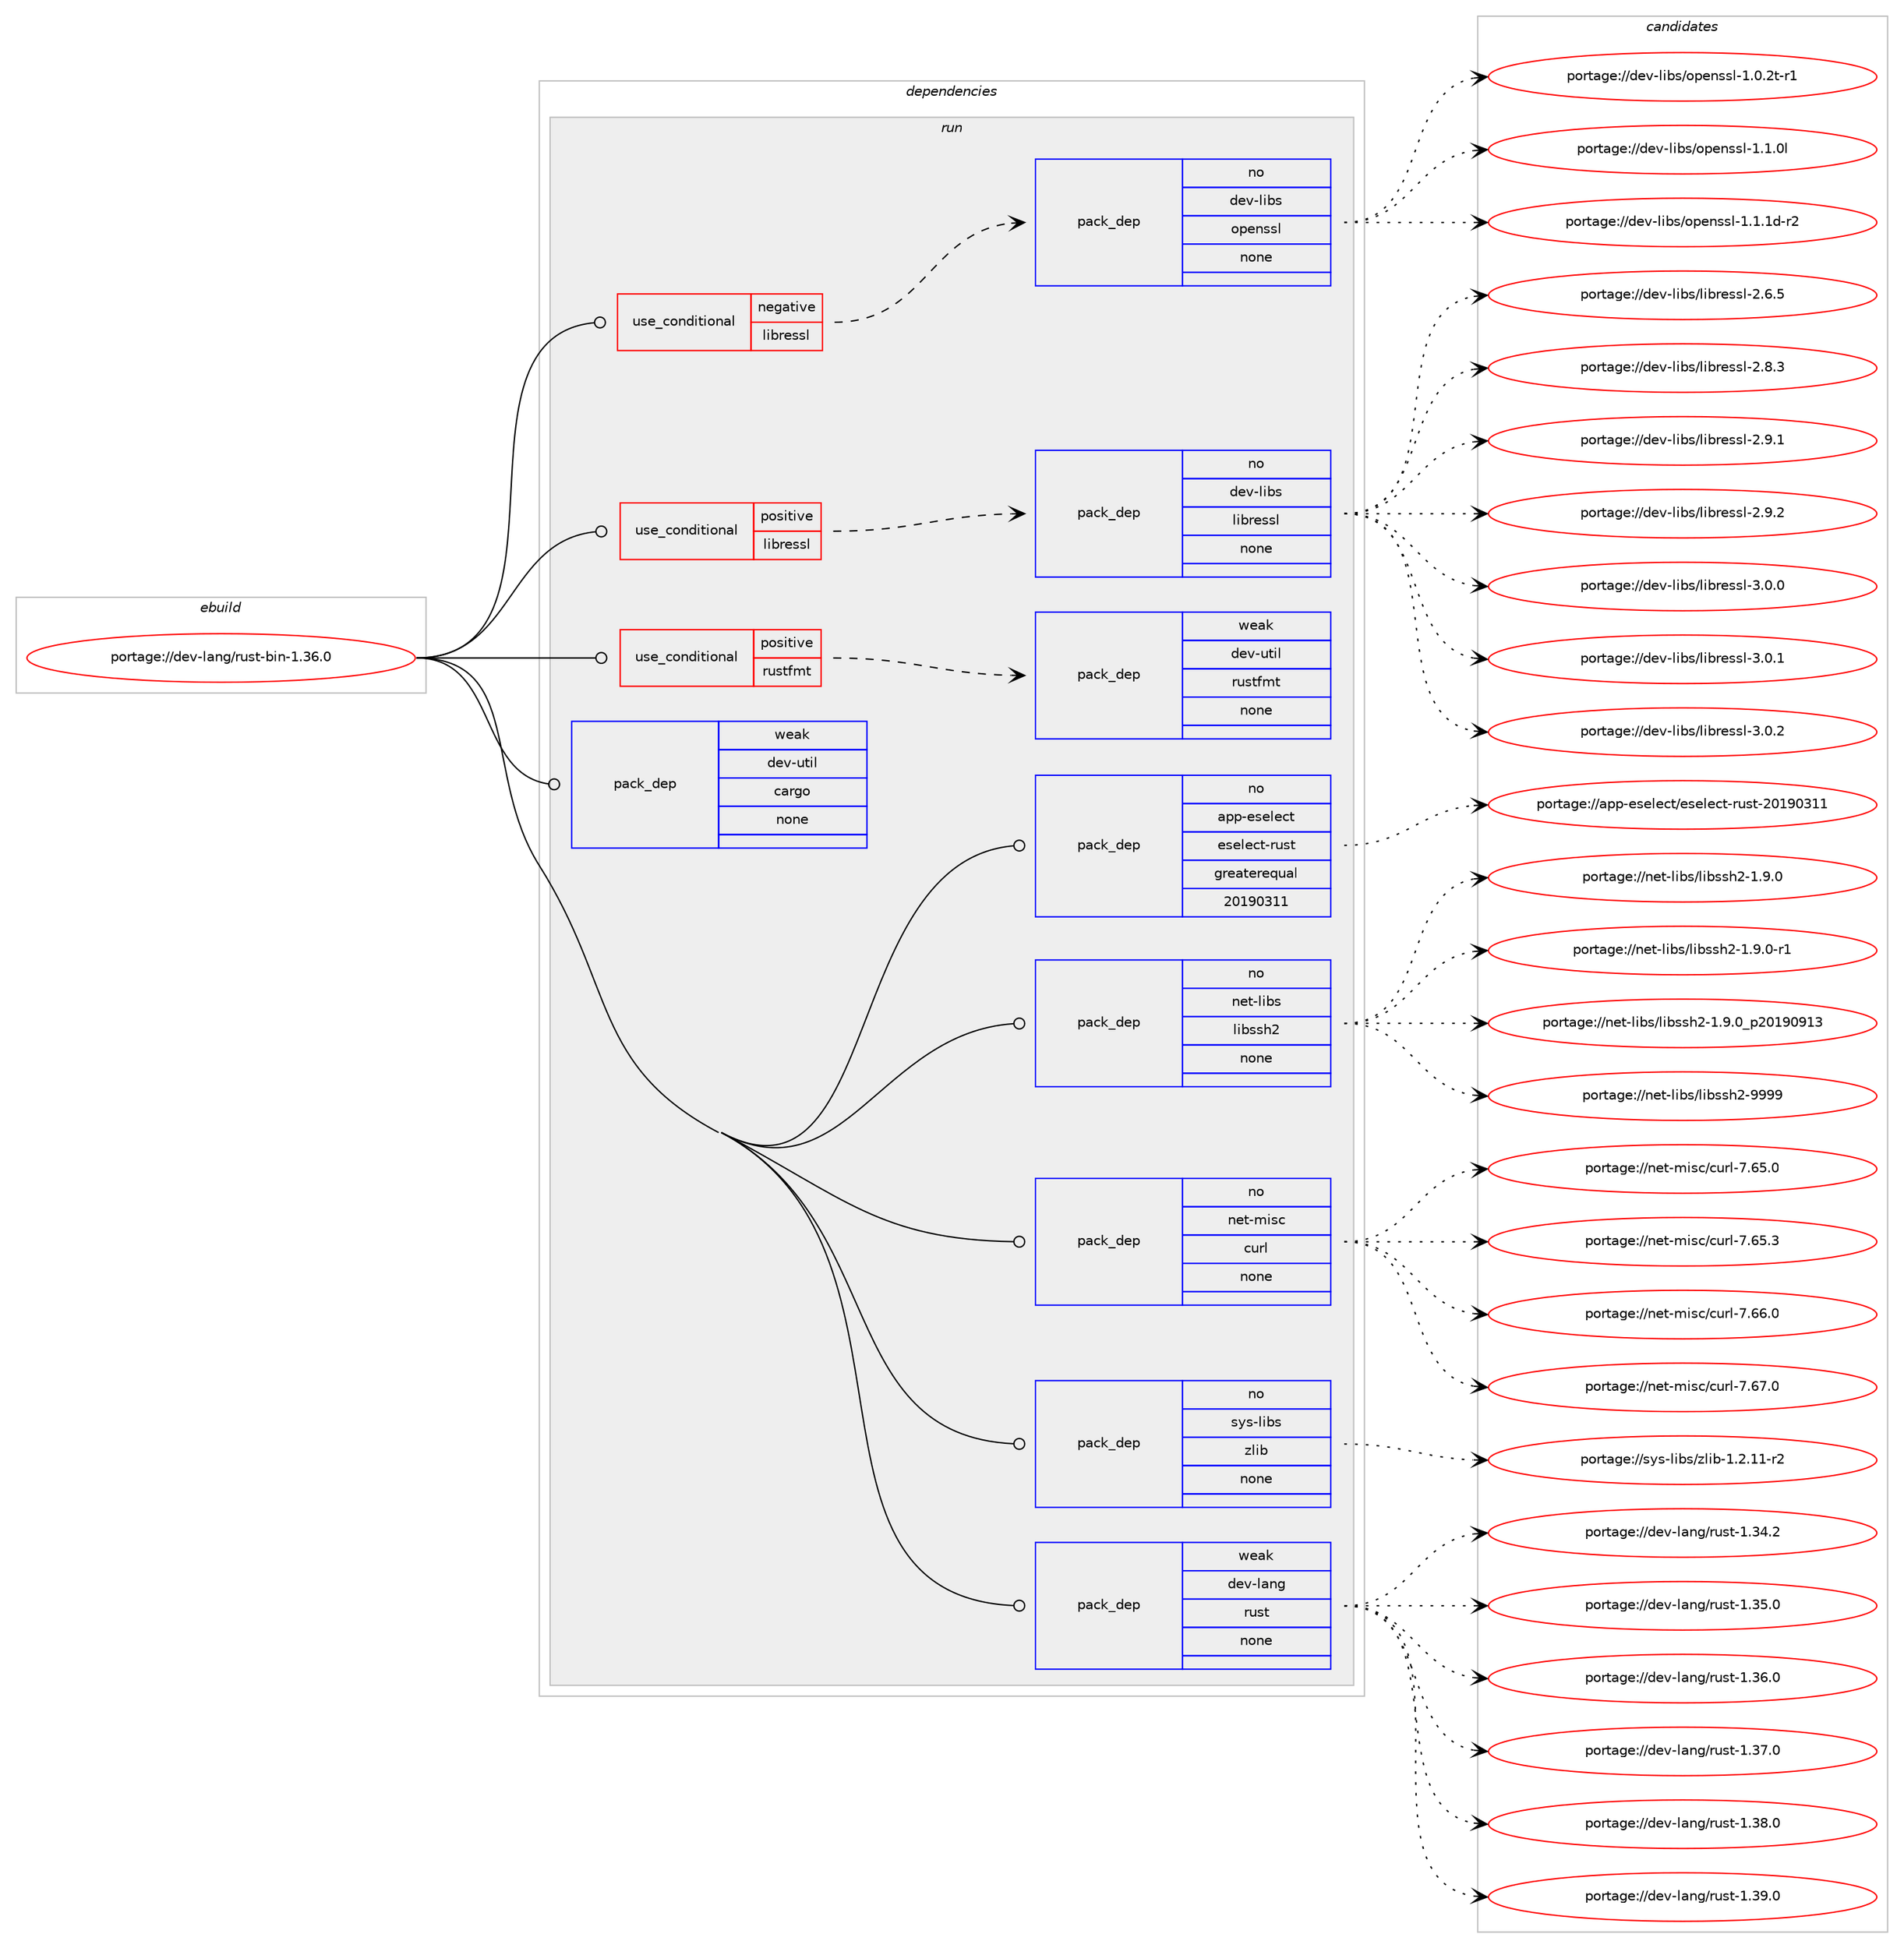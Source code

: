 digraph prolog {

# *************
# Graph options
# *************

newrank=true;
concentrate=true;
compound=true;
graph [rankdir=LR,fontname=Helvetica,fontsize=10,ranksep=1.5];#, ranksep=2.5, nodesep=0.2];
edge  [arrowhead=vee];
node  [fontname=Helvetica,fontsize=10];

# **********
# The ebuild
# **********

subgraph cluster_leftcol {
color=gray;
rank=same;
label=<<i>ebuild</i>>;
id [label="portage://dev-lang/rust-bin-1.36.0", color=red, width=4, href="../dev-lang/rust-bin-1.36.0.svg"];
}

# ****************
# The dependencies
# ****************

subgraph cluster_midcol {
color=gray;
label=<<i>dependencies</i>>;
subgraph cluster_compile {
fillcolor="#eeeeee";
style=filled;
label=<<i>compile</i>>;
}
subgraph cluster_compileandrun {
fillcolor="#eeeeee";
style=filled;
label=<<i>compile and run</i>>;
}
subgraph cluster_run {
fillcolor="#eeeeee";
style=filled;
label=<<i>run</i>>;
subgraph cond20114 {
dependency96537 [label=<<TABLE BORDER="0" CELLBORDER="1" CELLSPACING="0" CELLPADDING="4"><TR><TD ROWSPAN="3" CELLPADDING="10">use_conditional</TD></TR><TR><TD>negative</TD></TR><TR><TD>libressl</TD></TR></TABLE>>, shape=none, color=red];
subgraph pack73571 {
dependency96538 [label=<<TABLE BORDER="0" CELLBORDER="1" CELLSPACING="0" CELLPADDING="4" WIDTH="220"><TR><TD ROWSPAN="6" CELLPADDING="30">pack_dep</TD></TR><TR><TD WIDTH="110">no</TD></TR><TR><TD>dev-libs</TD></TR><TR><TD>openssl</TD></TR><TR><TD>none</TD></TR><TR><TD></TD></TR></TABLE>>, shape=none, color=blue];
}
dependency96537:e -> dependency96538:w [weight=20,style="dashed",arrowhead="vee"];
}
id:e -> dependency96537:w [weight=20,style="solid",arrowhead="odot"];
subgraph cond20115 {
dependency96539 [label=<<TABLE BORDER="0" CELLBORDER="1" CELLSPACING="0" CELLPADDING="4"><TR><TD ROWSPAN="3" CELLPADDING="10">use_conditional</TD></TR><TR><TD>positive</TD></TR><TR><TD>libressl</TD></TR></TABLE>>, shape=none, color=red];
subgraph pack73572 {
dependency96540 [label=<<TABLE BORDER="0" CELLBORDER="1" CELLSPACING="0" CELLPADDING="4" WIDTH="220"><TR><TD ROWSPAN="6" CELLPADDING="30">pack_dep</TD></TR><TR><TD WIDTH="110">no</TD></TR><TR><TD>dev-libs</TD></TR><TR><TD>libressl</TD></TR><TR><TD>none</TD></TR><TR><TD></TD></TR></TABLE>>, shape=none, color=blue];
}
dependency96539:e -> dependency96540:w [weight=20,style="dashed",arrowhead="vee"];
}
id:e -> dependency96539:w [weight=20,style="solid",arrowhead="odot"];
subgraph cond20116 {
dependency96541 [label=<<TABLE BORDER="0" CELLBORDER="1" CELLSPACING="0" CELLPADDING="4"><TR><TD ROWSPAN="3" CELLPADDING="10">use_conditional</TD></TR><TR><TD>positive</TD></TR><TR><TD>rustfmt</TD></TR></TABLE>>, shape=none, color=red];
subgraph pack73573 {
dependency96542 [label=<<TABLE BORDER="0" CELLBORDER="1" CELLSPACING="0" CELLPADDING="4" WIDTH="220"><TR><TD ROWSPAN="6" CELLPADDING="30">pack_dep</TD></TR><TR><TD WIDTH="110">weak</TD></TR><TR><TD>dev-util</TD></TR><TR><TD>rustfmt</TD></TR><TR><TD>none</TD></TR><TR><TD></TD></TR></TABLE>>, shape=none, color=blue];
}
dependency96541:e -> dependency96542:w [weight=20,style="dashed",arrowhead="vee"];
}
id:e -> dependency96541:w [weight=20,style="solid",arrowhead="odot"];
subgraph pack73574 {
dependency96543 [label=<<TABLE BORDER="0" CELLBORDER="1" CELLSPACING="0" CELLPADDING="4" WIDTH="220"><TR><TD ROWSPAN="6" CELLPADDING="30">pack_dep</TD></TR><TR><TD WIDTH="110">no</TD></TR><TR><TD>app-eselect</TD></TR><TR><TD>eselect-rust</TD></TR><TR><TD>greaterequal</TD></TR><TR><TD>20190311</TD></TR></TABLE>>, shape=none, color=blue];
}
id:e -> dependency96543:w [weight=20,style="solid",arrowhead="odot"];
subgraph pack73575 {
dependency96544 [label=<<TABLE BORDER="0" CELLBORDER="1" CELLSPACING="0" CELLPADDING="4" WIDTH="220"><TR><TD ROWSPAN="6" CELLPADDING="30">pack_dep</TD></TR><TR><TD WIDTH="110">no</TD></TR><TR><TD>net-libs</TD></TR><TR><TD>libssh2</TD></TR><TR><TD>none</TD></TR><TR><TD></TD></TR></TABLE>>, shape=none, color=blue];
}
id:e -> dependency96544:w [weight=20,style="solid",arrowhead="odot"];
subgraph pack73576 {
dependency96545 [label=<<TABLE BORDER="0" CELLBORDER="1" CELLSPACING="0" CELLPADDING="4" WIDTH="220"><TR><TD ROWSPAN="6" CELLPADDING="30">pack_dep</TD></TR><TR><TD WIDTH="110">no</TD></TR><TR><TD>net-misc</TD></TR><TR><TD>curl</TD></TR><TR><TD>none</TD></TR><TR><TD></TD></TR></TABLE>>, shape=none, color=blue];
}
id:e -> dependency96545:w [weight=20,style="solid",arrowhead="odot"];
subgraph pack73577 {
dependency96546 [label=<<TABLE BORDER="0" CELLBORDER="1" CELLSPACING="0" CELLPADDING="4" WIDTH="220"><TR><TD ROWSPAN="6" CELLPADDING="30">pack_dep</TD></TR><TR><TD WIDTH="110">no</TD></TR><TR><TD>sys-libs</TD></TR><TR><TD>zlib</TD></TR><TR><TD>none</TD></TR><TR><TD></TD></TR></TABLE>>, shape=none, color=blue];
}
id:e -> dependency96546:w [weight=20,style="solid",arrowhead="odot"];
subgraph pack73578 {
dependency96547 [label=<<TABLE BORDER="0" CELLBORDER="1" CELLSPACING="0" CELLPADDING="4" WIDTH="220"><TR><TD ROWSPAN="6" CELLPADDING="30">pack_dep</TD></TR><TR><TD WIDTH="110">weak</TD></TR><TR><TD>dev-lang</TD></TR><TR><TD>rust</TD></TR><TR><TD>none</TD></TR><TR><TD></TD></TR></TABLE>>, shape=none, color=blue];
}
id:e -> dependency96547:w [weight=20,style="solid",arrowhead="odot"];
subgraph pack73579 {
dependency96548 [label=<<TABLE BORDER="0" CELLBORDER="1" CELLSPACING="0" CELLPADDING="4" WIDTH="220"><TR><TD ROWSPAN="6" CELLPADDING="30">pack_dep</TD></TR><TR><TD WIDTH="110">weak</TD></TR><TR><TD>dev-util</TD></TR><TR><TD>cargo</TD></TR><TR><TD>none</TD></TR><TR><TD></TD></TR></TABLE>>, shape=none, color=blue];
}
id:e -> dependency96548:w [weight=20,style="solid",arrowhead="odot"];
}
}

# **************
# The candidates
# **************

subgraph cluster_choices {
rank=same;
color=gray;
label=<<i>candidates</i>>;

subgraph choice73571 {
color=black;
nodesep=1;
choiceportage1001011184510810598115471111121011101151151084549464846501164511449 [label="portage://dev-libs/openssl-1.0.2t-r1", color=red, width=4,href="../dev-libs/openssl-1.0.2t-r1.svg"];
choiceportage100101118451081059811547111112101110115115108454946494648108 [label="portage://dev-libs/openssl-1.1.0l", color=red, width=4,href="../dev-libs/openssl-1.1.0l.svg"];
choiceportage1001011184510810598115471111121011101151151084549464946491004511450 [label="portage://dev-libs/openssl-1.1.1d-r2", color=red, width=4,href="../dev-libs/openssl-1.1.1d-r2.svg"];
dependency96538:e -> choiceportage1001011184510810598115471111121011101151151084549464846501164511449:w [style=dotted,weight="100"];
dependency96538:e -> choiceportage100101118451081059811547111112101110115115108454946494648108:w [style=dotted,weight="100"];
dependency96538:e -> choiceportage1001011184510810598115471111121011101151151084549464946491004511450:w [style=dotted,weight="100"];
}
subgraph choice73572 {
color=black;
nodesep=1;
choiceportage10010111845108105981154710810598114101115115108455046544653 [label="portage://dev-libs/libressl-2.6.5", color=red, width=4,href="../dev-libs/libressl-2.6.5.svg"];
choiceportage10010111845108105981154710810598114101115115108455046564651 [label="portage://dev-libs/libressl-2.8.3", color=red, width=4,href="../dev-libs/libressl-2.8.3.svg"];
choiceportage10010111845108105981154710810598114101115115108455046574649 [label="portage://dev-libs/libressl-2.9.1", color=red, width=4,href="../dev-libs/libressl-2.9.1.svg"];
choiceportage10010111845108105981154710810598114101115115108455046574650 [label="portage://dev-libs/libressl-2.9.2", color=red, width=4,href="../dev-libs/libressl-2.9.2.svg"];
choiceportage10010111845108105981154710810598114101115115108455146484648 [label="portage://dev-libs/libressl-3.0.0", color=red, width=4,href="../dev-libs/libressl-3.0.0.svg"];
choiceportage10010111845108105981154710810598114101115115108455146484649 [label="portage://dev-libs/libressl-3.0.1", color=red, width=4,href="../dev-libs/libressl-3.0.1.svg"];
choiceportage10010111845108105981154710810598114101115115108455146484650 [label="portage://dev-libs/libressl-3.0.2", color=red, width=4,href="../dev-libs/libressl-3.0.2.svg"];
dependency96540:e -> choiceportage10010111845108105981154710810598114101115115108455046544653:w [style=dotted,weight="100"];
dependency96540:e -> choiceportage10010111845108105981154710810598114101115115108455046564651:w [style=dotted,weight="100"];
dependency96540:e -> choiceportage10010111845108105981154710810598114101115115108455046574649:w [style=dotted,weight="100"];
dependency96540:e -> choiceportage10010111845108105981154710810598114101115115108455046574650:w [style=dotted,weight="100"];
dependency96540:e -> choiceportage10010111845108105981154710810598114101115115108455146484648:w [style=dotted,weight="100"];
dependency96540:e -> choiceportage10010111845108105981154710810598114101115115108455146484649:w [style=dotted,weight="100"];
dependency96540:e -> choiceportage10010111845108105981154710810598114101115115108455146484650:w [style=dotted,weight="100"];
}
subgraph choice73573 {
color=black;
nodesep=1;
}
subgraph choice73574 {
color=black;
nodesep=1;
choiceportage971121124510111510110810199116471011151011081019911645114117115116455048495748514949 [label="portage://app-eselect/eselect-rust-20190311", color=red, width=4,href="../app-eselect/eselect-rust-20190311.svg"];
dependency96543:e -> choiceportage971121124510111510110810199116471011151011081019911645114117115116455048495748514949:w [style=dotted,weight="100"];
}
subgraph choice73575 {
color=black;
nodesep=1;
choiceportage1101011164510810598115471081059811511510450454946574648 [label="portage://net-libs/libssh2-1.9.0", color=red, width=4,href="../net-libs/libssh2-1.9.0.svg"];
choiceportage11010111645108105981154710810598115115104504549465746484511449 [label="portage://net-libs/libssh2-1.9.0-r1", color=red, width=4,href="../net-libs/libssh2-1.9.0-r1.svg"];
choiceportage1101011164510810598115471081059811511510450454946574648951125048495748574951 [label="portage://net-libs/libssh2-1.9.0_p20190913", color=red, width=4,href="../net-libs/libssh2-1.9.0_p20190913.svg"];
choiceportage11010111645108105981154710810598115115104504557575757 [label="portage://net-libs/libssh2-9999", color=red, width=4,href="../net-libs/libssh2-9999.svg"];
dependency96544:e -> choiceportage1101011164510810598115471081059811511510450454946574648:w [style=dotted,weight="100"];
dependency96544:e -> choiceportage11010111645108105981154710810598115115104504549465746484511449:w [style=dotted,weight="100"];
dependency96544:e -> choiceportage1101011164510810598115471081059811511510450454946574648951125048495748574951:w [style=dotted,weight="100"];
dependency96544:e -> choiceportage11010111645108105981154710810598115115104504557575757:w [style=dotted,weight="100"];
}
subgraph choice73576 {
color=black;
nodesep=1;
choiceportage1101011164510910511599479911711410845554654534648 [label="portage://net-misc/curl-7.65.0", color=red, width=4,href="../net-misc/curl-7.65.0.svg"];
choiceportage1101011164510910511599479911711410845554654534651 [label="portage://net-misc/curl-7.65.3", color=red, width=4,href="../net-misc/curl-7.65.3.svg"];
choiceportage1101011164510910511599479911711410845554654544648 [label="portage://net-misc/curl-7.66.0", color=red, width=4,href="../net-misc/curl-7.66.0.svg"];
choiceportage1101011164510910511599479911711410845554654554648 [label="portage://net-misc/curl-7.67.0", color=red, width=4,href="../net-misc/curl-7.67.0.svg"];
dependency96545:e -> choiceportage1101011164510910511599479911711410845554654534648:w [style=dotted,weight="100"];
dependency96545:e -> choiceportage1101011164510910511599479911711410845554654534651:w [style=dotted,weight="100"];
dependency96545:e -> choiceportage1101011164510910511599479911711410845554654544648:w [style=dotted,weight="100"];
dependency96545:e -> choiceportage1101011164510910511599479911711410845554654554648:w [style=dotted,weight="100"];
}
subgraph choice73577 {
color=black;
nodesep=1;
choiceportage11512111545108105981154712210810598454946504649494511450 [label="portage://sys-libs/zlib-1.2.11-r2", color=red, width=4,href="../sys-libs/zlib-1.2.11-r2.svg"];
dependency96546:e -> choiceportage11512111545108105981154712210810598454946504649494511450:w [style=dotted,weight="100"];
}
subgraph choice73578 {
color=black;
nodesep=1;
choiceportage10010111845108971101034711411711511645494651524650 [label="portage://dev-lang/rust-1.34.2", color=red, width=4,href="../dev-lang/rust-1.34.2.svg"];
choiceportage10010111845108971101034711411711511645494651534648 [label="portage://dev-lang/rust-1.35.0", color=red, width=4,href="../dev-lang/rust-1.35.0.svg"];
choiceportage10010111845108971101034711411711511645494651544648 [label="portage://dev-lang/rust-1.36.0", color=red, width=4,href="../dev-lang/rust-1.36.0.svg"];
choiceportage10010111845108971101034711411711511645494651554648 [label="portage://dev-lang/rust-1.37.0", color=red, width=4,href="../dev-lang/rust-1.37.0.svg"];
choiceportage10010111845108971101034711411711511645494651564648 [label="portage://dev-lang/rust-1.38.0", color=red, width=4,href="../dev-lang/rust-1.38.0.svg"];
choiceportage10010111845108971101034711411711511645494651574648 [label="portage://dev-lang/rust-1.39.0", color=red, width=4,href="../dev-lang/rust-1.39.0.svg"];
dependency96547:e -> choiceportage10010111845108971101034711411711511645494651524650:w [style=dotted,weight="100"];
dependency96547:e -> choiceportage10010111845108971101034711411711511645494651534648:w [style=dotted,weight="100"];
dependency96547:e -> choiceportage10010111845108971101034711411711511645494651544648:w [style=dotted,weight="100"];
dependency96547:e -> choiceportage10010111845108971101034711411711511645494651554648:w [style=dotted,weight="100"];
dependency96547:e -> choiceportage10010111845108971101034711411711511645494651564648:w [style=dotted,weight="100"];
dependency96547:e -> choiceportage10010111845108971101034711411711511645494651574648:w [style=dotted,weight="100"];
}
subgraph choice73579 {
color=black;
nodesep=1;
}
}

}
